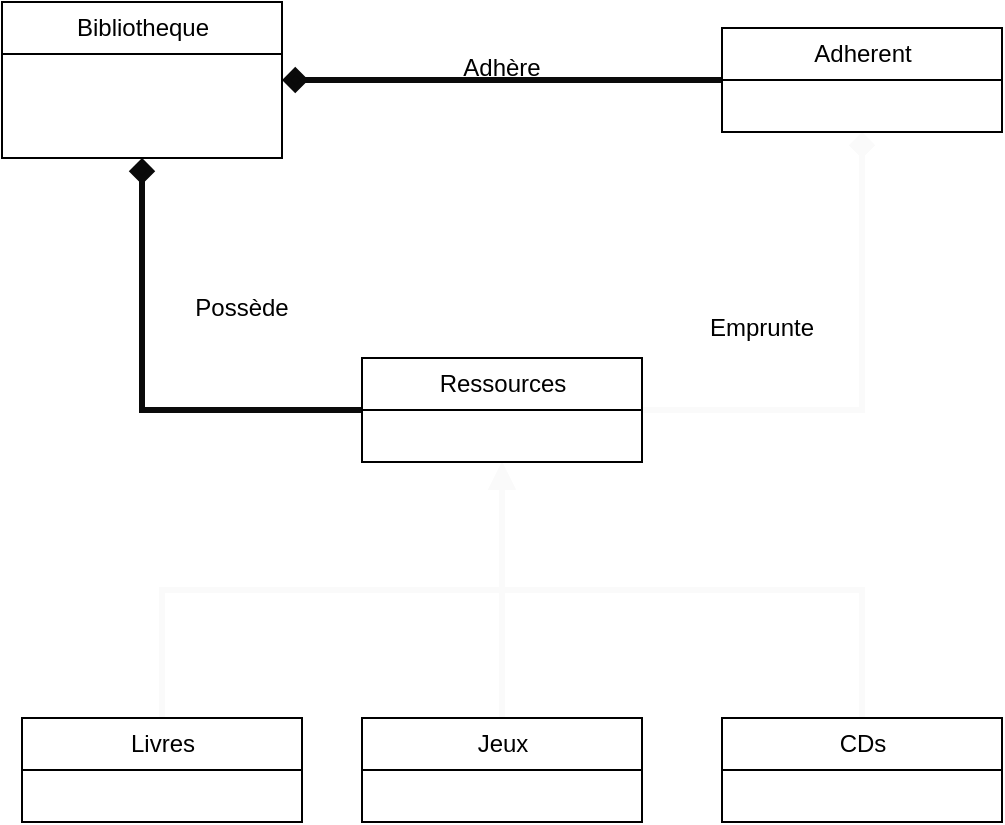 <mxfile version="20.5.3" type="embed"><diagram id="mH1unu-jKpcfOWnhQ2ms" name="Page-1"><mxGraphModel dx="834" dy="600" grid="1" gridSize="10" guides="1" tooltips="1" connect="1" arrows="1" fold="1" page="1" pageScale="1" pageWidth="850" pageHeight="1100" math="0" shadow="0"><root><mxCell id="0"/><mxCell id="1" parent="0"/><mxCell id="7" style="edgeStyle=orthogonalEdgeStyle;rounded=0;orthogonalLoop=1;jettySize=auto;html=1;entryX=0.5;entryY=1;entryDx=0;entryDy=0;strokeColor=#0A0A0A;endArrow=diamond;endFill=1;strokeWidth=3;exitX=0;exitY=0.5;exitDx=0;exitDy=0;" edge="1" parent="1" source="24" target="19"><mxGeometry relative="1" as="geometry"><mxPoint x="220" y="370" as="sourcePoint"/><mxPoint x="140" y="210" as="targetPoint"/></mxGeometry></mxCell><mxCell id="10" style="edgeStyle=orthogonalEdgeStyle;rounded=0;orthogonalLoop=1;jettySize=auto;html=1;entryX=0.5;entryY=1;entryDx=0;entryDy=0;strokeColor=#FAFAFA;strokeWidth=3;endArrow=diamond;endFill=1;exitX=1;exitY=0.5;exitDx=0;exitDy=0;" edge="1" parent="1" source="24" target="23"><mxGeometry relative="1" as="geometry"><mxPoint x="340" y="370" as="sourcePoint"/><mxPoint x="469" y="211.02" as="targetPoint"/></mxGeometry></mxCell><mxCell id="6" style="edgeStyle=orthogonalEdgeStyle;rounded=0;orthogonalLoop=1;jettySize=auto;html=1;entryX=1;entryY=0.5;entryDx=0;entryDy=0;endArrow=diamond;endFill=1;strokeColor=#0A0A0A;strokeWidth=3;exitX=0;exitY=0.5;exitDx=0;exitDy=0;" edge="1" parent="1" source="23" target="19"><mxGeometry relative="1" as="geometry"><mxPoint x="400" y="180" as="sourcePoint"/><mxPoint x="200" y="180" as="targetPoint"/></mxGeometry></mxCell><mxCell id="8" value="Adhère" style="text;html=1;strokeColor=none;fillColor=none;align=center;verticalAlign=middle;whiteSpace=wrap;rounded=0;" vertex="1" parent="1"><mxGeometry x="270" y="150" width="60" height="30" as="geometry"/></mxCell><mxCell id="9" value="Possède" style="text;html=1;strokeColor=none;fillColor=none;align=center;verticalAlign=middle;whiteSpace=wrap;rounded=0;" vertex="1" parent="1"><mxGeometry x="140" y="270" width="60" height="30" as="geometry"/></mxCell><mxCell id="11" value="Emprunte" style="text;html=1;strokeColor=none;fillColor=none;align=center;verticalAlign=middle;whiteSpace=wrap;rounded=0;" vertex="1" parent="1"><mxGeometry x="400" y="280" width="60" height="30" as="geometry"/></mxCell><mxCell id="17" style="edgeStyle=orthogonalEdgeStyle;rounded=0;orthogonalLoop=1;jettySize=auto;html=1;strokeColor=#FAFAFA;strokeWidth=3;endArrow=block;endFill=1;entryX=0.5;entryY=1;entryDx=0;entryDy=0;exitX=0.5;exitY=0;exitDx=0;exitDy=0;" edge="1" parent="1" source="25" target="24"><mxGeometry relative="1" as="geometry"><mxPoint x="100" y="470" as="sourcePoint"/><mxPoint x="280" y="400" as="targetPoint"/></mxGeometry></mxCell><mxCell id="15" style="edgeStyle=orthogonalEdgeStyle;rounded=0;orthogonalLoop=1;jettySize=auto;html=1;entryX=0.5;entryY=1;entryDx=0;entryDy=0;strokeColor=#FAFAFA;strokeWidth=3;endArrow=block;endFill=1;exitX=0.5;exitY=0;exitDx=0;exitDy=0;" edge="1" parent="1" source="26" target="24"><mxGeometry relative="1" as="geometry"><mxPoint x="280" y="550" as="sourcePoint"/><mxPoint x="280" y="400" as="targetPoint"/></mxGeometry></mxCell><mxCell id="18" style="edgeStyle=orthogonalEdgeStyle;rounded=0;orthogonalLoop=1;jettySize=auto;html=1;entryX=0.5;entryY=1;entryDx=0;entryDy=0;strokeColor=#FAFAFA;strokeWidth=3;endArrow=block;endFill=1;exitX=0.5;exitY=0;exitDx=0;exitDy=0;" edge="1" parent="1" source="27" target="24"><mxGeometry relative="1" as="geometry"><mxPoint x="440" y="550" as="sourcePoint"/><mxPoint x="280" y="400" as="targetPoint"/></mxGeometry></mxCell><mxCell id="19" value="Bibliotheque" style="swimlane;fontStyle=0;childLayout=stackLayout;horizontal=1;startSize=26;fillColor=none;horizontalStack=0;resizeParent=1;resizeParentMax=0;resizeLast=0;collapsible=1;marginBottom=0;html=1;" vertex="1" parent="1"><mxGeometry x="50" y="132" width="140" height="78" as="geometry"/></mxCell><mxCell id="23" value="Adherent" style="swimlane;fontStyle=0;childLayout=stackLayout;horizontal=1;startSize=26;fillColor=none;horizontalStack=0;resizeParent=1;resizeParentMax=0;resizeLast=0;collapsible=1;marginBottom=0;html=1;" vertex="1" parent="1"><mxGeometry x="410" y="145" width="140" height="52" as="geometry"/></mxCell><mxCell id="24" value="Ressources" style="swimlane;fontStyle=0;childLayout=stackLayout;horizontal=1;startSize=26;fillColor=none;horizontalStack=0;resizeParent=1;resizeParentMax=0;resizeLast=0;collapsible=1;marginBottom=0;html=1;" vertex="1" parent="1"><mxGeometry x="230" y="310" width="140" height="52" as="geometry"/></mxCell><mxCell id="25" value="Livres" style="swimlane;fontStyle=0;childLayout=stackLayout;horizontal=1;startSize=26;fillColor=none;horizontalStack=0;resizeParent=1;resizeParentMax=0;resizeLast=0;collapsible=1;marginBottom=0;html=1;" vertex="1" parent="1"><mxGeometry x="60" y="490" width="140" height="52" as="geometry"/></mxCell><mxCell id="26" value="Jeux" style="swimlane;fontStyle=0;childLayout=stackLayout;horizontal=1;startSize=26;fillColor=none;horizontalStack=0;resizeParent=1;resizeParentMax=0;resizeLast=0;collapsible=1;marginBottom=0;html=1;" vertex="1" parent="1"><mxGeometry x="230" y="490" width="140" height="52" as="geometry"/></mxCell><mxCell id="27" value="CDs" style="swimlane;fontStyle=0;childLayout=stackLayout;horizontal=1;startSize=26;fillColor=none;horizontalStack=0;resizeParent=1;resizeParentMax=0;resizeLast=0;collapsible=1;marginBottom=0;html=1;" vertex="1" parent="1"><mxGeometry x="410" y="490" width="140" height="52" as="geometry"/></mxCell></root></mxGraphModel></diagram></mxfile>